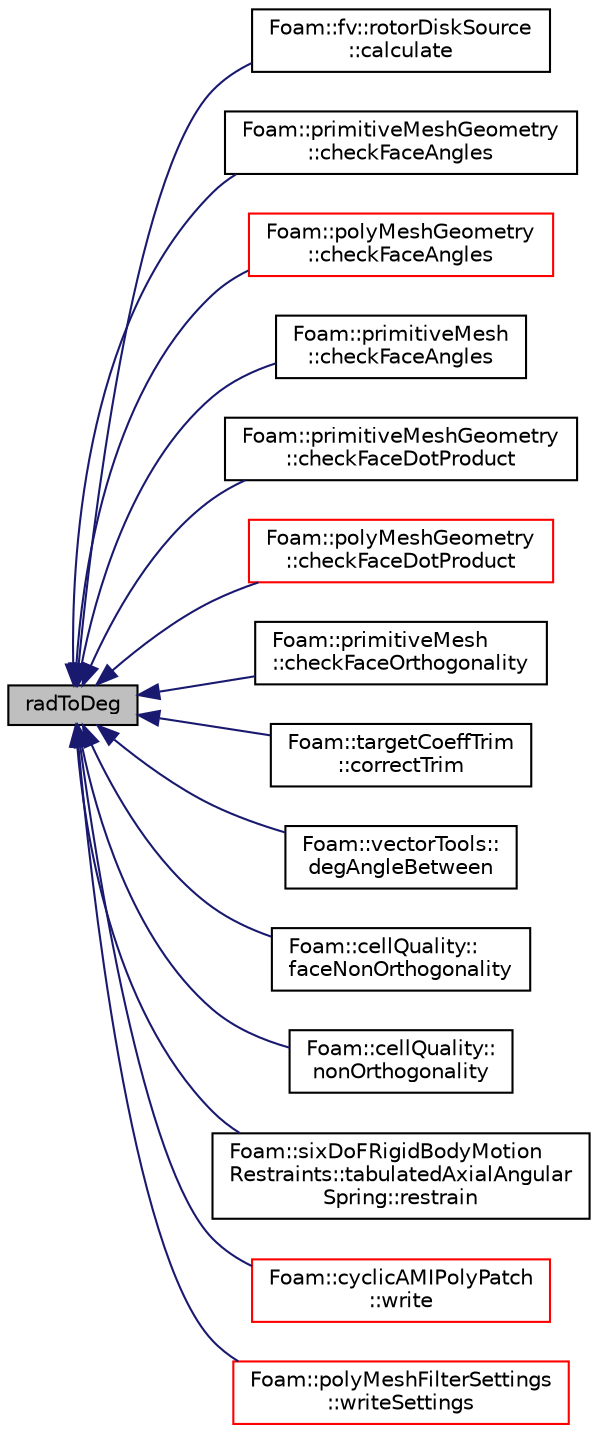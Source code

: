 digraph "radToDeg"
{
  bgcolor="transparent";
  edge [fontname="Helvetica",fontsize="10",labelfontname="Helvetica",labelfontsize="10"];
  node [fontname="Helvetica",fontsize="10",shape=record];
  rankdir="LR";
  Node1 [label="radToDeg",height=0.2,width=0.4,color="black", fillcolor="grey75", style="filled", fontcolor="black"];
  Node1 -> Node2 [dir="back",color="midnightblue",fontsize="10",style="solid",fontname="Helvetica"];
  Node2 [label="Foam::fv::rotorDiskSource\l::calculate",height=0.2,width=0.4,color="black",URL="$a02207.html#af1f80de2cfdda8beed20eae7693f3c4e",tooltip="Calculate forces. "];
  Node1 -> Node3 [dir="back",color="midnightblue",fontsize="10",style="solid",fontname="Helvetica"];
  Node3 [label="Foam::primitiveMeshGeometry\l::checkFaceAngles",height=0.2,width=0.4,color="black",URL="$a01957.html#a1e53fa2de621f051c1777b67d71e354c"];
  Node1 -> Node4 [dir="back",color="midnightblue",fontsize="10",style="solid",fontname="Helvetica"];
  Node4 [label="Foam::polyMeshGeometry\l::checkFaceAngles",height=0.2,width=0.4,color="red",URL="$a01909.html#a54a9bc2a85ca197cef7b133c51ec94b4",tooltip="See primitiveMesh. "];
  Node1 -> Node5 [dir="back",color="midnightblue",fontsize="10",style="solid",fontname="Helvetica"];
  Node5 [label="Foam::primitiveMesh\l::checkFaceAngles",height=0.2,width=0.4,color="black",URL="$a01956.html#a0ad74d466968f0e920d9a0d713727e56",tooltip="Check face angles. "];
  Node1 -> Node6 [dir="back",color="midnightblue",fontsize="10",style="solid",fontname="Helvetica"];
  Node6 [label="Foam::primitiveMeshGeometry\l::checkFaceDotProduct",height=0.2,width=0.4,color="black",URL="$a01957.html#abe689b0ea95babc2086677dec53f57f2"];
  Node1 -> Node7 [dir="back",color="midnightblue",fontsize="10",style="solid",fontname="Helvetica"];
  Node7 [label="Foam::polyMeshGeometry\l::checkFaceDotProduct",height=0.2,width=0.4,color="red",URL="$a01909.html#a5014e575335db939bc66eb2fe32ac48f",tooltip="See primitiveMesh. "];
  Node1 -> Node8 [dir="back",color="midnightblue",fontsize="10",style="solid",fontname="Helvetica"];
  Node8 [label="Foam::primitiveMesh\l::checkFaceOrthogonality",height=0.2,width=0.4,color="black",URL="$a01956.html#a53c93950456aabcf95d28e5892635876",tooltip="Check for non-orthogonality. "];
  Node1 -> Node9 [dir="back",color="midnightblue",fontsize="10",style="solid",fontname="Helvetica"];
  Node9 [label="Foam::targetCoeffTrim\l::correctTrim",height=0.2,width=0.4,color="black",URL="$a02546.html#ad37d5953b0d045bbcea4770e36fa384e",tooltip="Correct the model. "];
  Node1 -> Node10 [dir="back",color="midnightblue",fontsize="10",style="solid",fontname="Helvetica"];
  Node10 [label="Foam::vectorTools::\ldegAngleBetween",height=0.2,width=0.4,color="black",URL="$a10767.html#ab61850ec0c8c961db8657838aac07d2d",tooltip="Calculate angle between a and b in degrees. "];
  Node1 -> Node11 [dir="back",color="midnightblue",fontsize="10",style="solid",fontname="Helvetica"];
  Node11 [label="Foam::cellQuality::\lfaceNonOrthogonality",height=0.2,width=0.4,color="black",URL="$a00222.html#a21a608cd486c7e3bc5af038c6c177460",tooltip="Return face non-orthogonality. "];
  Node1 -> Node12 [dir="back",color="midnightblue",fontsize="10",style="solid",fontname="Helvetica"];
  Node12 [label="Foam::cellQuality::\lnonOrthogonality",height=0.2,width=0.4,color="black",URL="$a00222.html#a2aa3f51b03e59419499f9a21215b2a8f",tooltip="Return cell non-orthogonality. "];
  Node1 -> Node13 [dir="back",color="midnightblue",fontsize="10",style="solid",fontname="Helvetica"];
  Node13 [label="Foam::sixDoFRigidBodyMotion\lRestraints::tabulatedAxialAngular\lSpring::restrain",height=0.2,width=0.4,color="black",URL="$a02543.html#a7fa713dfa7e7b8124d760266460acb1a",tooltip="Calculate the restraint position, force and moment. "];
  Node1 -> Node14 [dir="back",color="midnightblue",fontsize="10",style="solid",fontname="Helvetica"];
  Node14 [label="Foam::cyclicAMIPolyPatch\l::write",height=0.2,width=0.4,color="red",URL="$a00468.html#a0941061ad5a26be83b4107d05750ace6",tooltip="Write the polyPatch data as a dictionary. "];
  Node1 -> Node15 [dir="back",color="midnightblue",fontsize="10",style="solid",fontname="Helvetica"];
  Node15 [label="Foam::polyMeshFilterSettings\l::writeSettings",height=0.2,width=0.4,color="red",URL="$a01908.html#abe3c585a1ab081cb386fb7c90e2bdb8c",tooltip="Write the settings to a stream. "];
}
